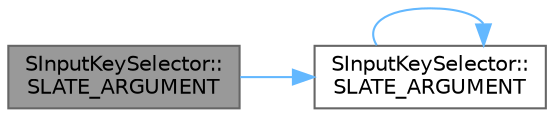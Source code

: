 digraph "SInputKeySelector::SLATE_ARGUMENT"
{
 // INTERACTIVE_SVG=YES
 // LATEX_PDF_SIZE
  bgcolor="transparent";
  edge [fontname=Helvetica,fontsize=10,labelfontname=Helvetica,labelfontsize=10];
  node [fontname=Helvetica,fontsize=10,shape=box,height=0.2,width=0.4];
  rankdir="LR";
  Node1 [id="Node000001",label="SInputKeySelector::\lSLATE_ARGUMENT",height=0.2,width=0.4,color="gray40", fillcolor="grey60", style="filled", fontcolor="black",tooltip="When true gamepad keys are captured in the selected key chord, otherwise they are ignored."];
  Node1 -> Node2 [id="edge1_Node000001_Node000002",color="steelblue1",style="solid",tooltip=" "];
  Node2 [id="Node000002",label="SInputKeySelector::\lSLATE_ARGUMENT",height=0.2,width=0.4,color="grey40", fillcolor="white", style="filled",URL="$df/d07/classSInputKeySelector.html#a283af429c9591bc63b490efa301f3fa6",tooltip="The text to display while no key text is available or not selecting a key."];
  Node2 -> Node2 [id="edge2_Node000002_Node000002",color="steelblue1",style="solid",tooltip=" "];
}

